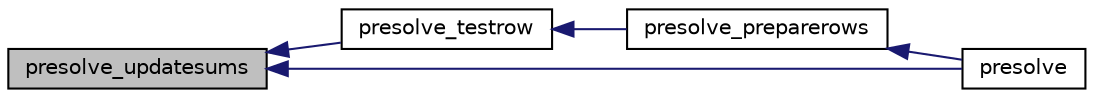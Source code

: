 digraph "presolve_updatesums"
{
  edge [fontname="Helvetica",fontsize="10",labelfontname="Helvetica",labelfontsize="10"];
  node [fontname="Helvetica",fontsize="10",shape=record];
  rankdir="LR";
  Node422 [label="presolve_updatesums",height=0.2,width=0.4,color="black", fillcolor="grey75", style="filled", fontcolor="black"];
  Node422 -> Node423 [dir="back",color="midnightblue",fontsize="10",style="solid",fontname="Helvetica"];
  Node423 [label="presolve_testrow",height=0.2,width=0.4,color="black", fillcolor="white", style="filled",URL="$d3/da5/lp__presolve_8c.html#ad41ebd5dd7c996f3138eacf6bbf4484f"];
  Node423 -> Node424 [dir="back",color="midnightblue",fontsize="10",style="solid",fontname="Helvetica"];
  Node424 [label="presolve_preparerows",height=0.2,width=0.4,color="black", fillcolor="white", style="filled",URL="$d3/da5/lp__presolve_8c.html#a8907ce5b9083799d1f9b1245a265a104"];
  Node424 -> Node425 [dir="back",color="midnightblue",fontsize="10",style="solid",fontname="Helvetica"];
  Node425 [label="presolve",height=0.2,width=0.4,color="black", fillcolor="white", style="filled",URL="$d2/d22/build_2include_2omc_2lpsolve_2lp__presolve_8h.html#a63c9f891fb867de51e44d08313fdd585"];
  Node422 -> Node425 [dir="back",color="midnightblue",fontsize="10",style="solid",fontname="Helvetica"];
}
